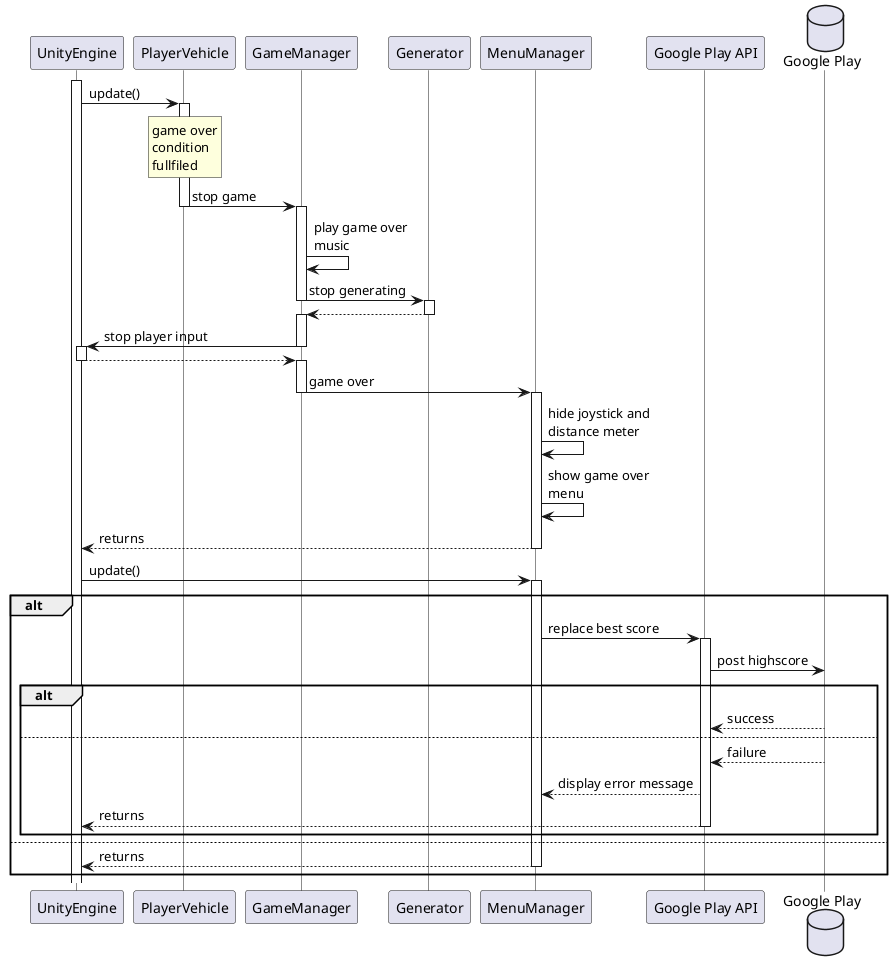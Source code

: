 @startuml
'https://plantuml.com/sequence-diagram

skinparam lifelineStrategy solid
participant UnityEngine
activate UnityEngine
UnityEngine -> PlayerVehicle ++: update()
rnote over PlayerVehicle: game over\ncondition\nfullfiled

PlayerVehicle -> GameManager --++: stop game

GameManager -> GameManager: play game over\nmusic
GameManager -> Generator--++: stop generating
GameManager <-- Generator--++:

GameManager -> UnityEngine--++: stop player input
GameManager <-- UnityEngine--++:

GameManager -> MenuManager --++: game over
MenuManager -> MenuManager : hide joystick and\ndistance meter
MenuManager -> MenuManager : show game over\nmenu
'GameManager <-- MenuManager --++:
'GameManager --> PlayerVehicle--++:
'PlayerVehicle --> UnityEngine--:
MenuManager --> UnityEngine--: returns
UnityEngine -> MenuManager ++: update()
'rnote over MenuManager: player achieved\nbest score
group alt
    MenuManager -> "Google Play API" ++: replace best score
    database "Google Play"
    "Google Play API" -> "Google Play": post highscore
    group alt
        "Google Play API" <-- "Google Play": success
    else
        "Google Play API" <-- "Google Play" : failure
        "Google Play API" --> "MenuManager" : display error message
        "Google Play API" --> UnityEngine -- :returns
    end
else
    "MenuManager" --> UnityEngine --: returns
end



@enduml

